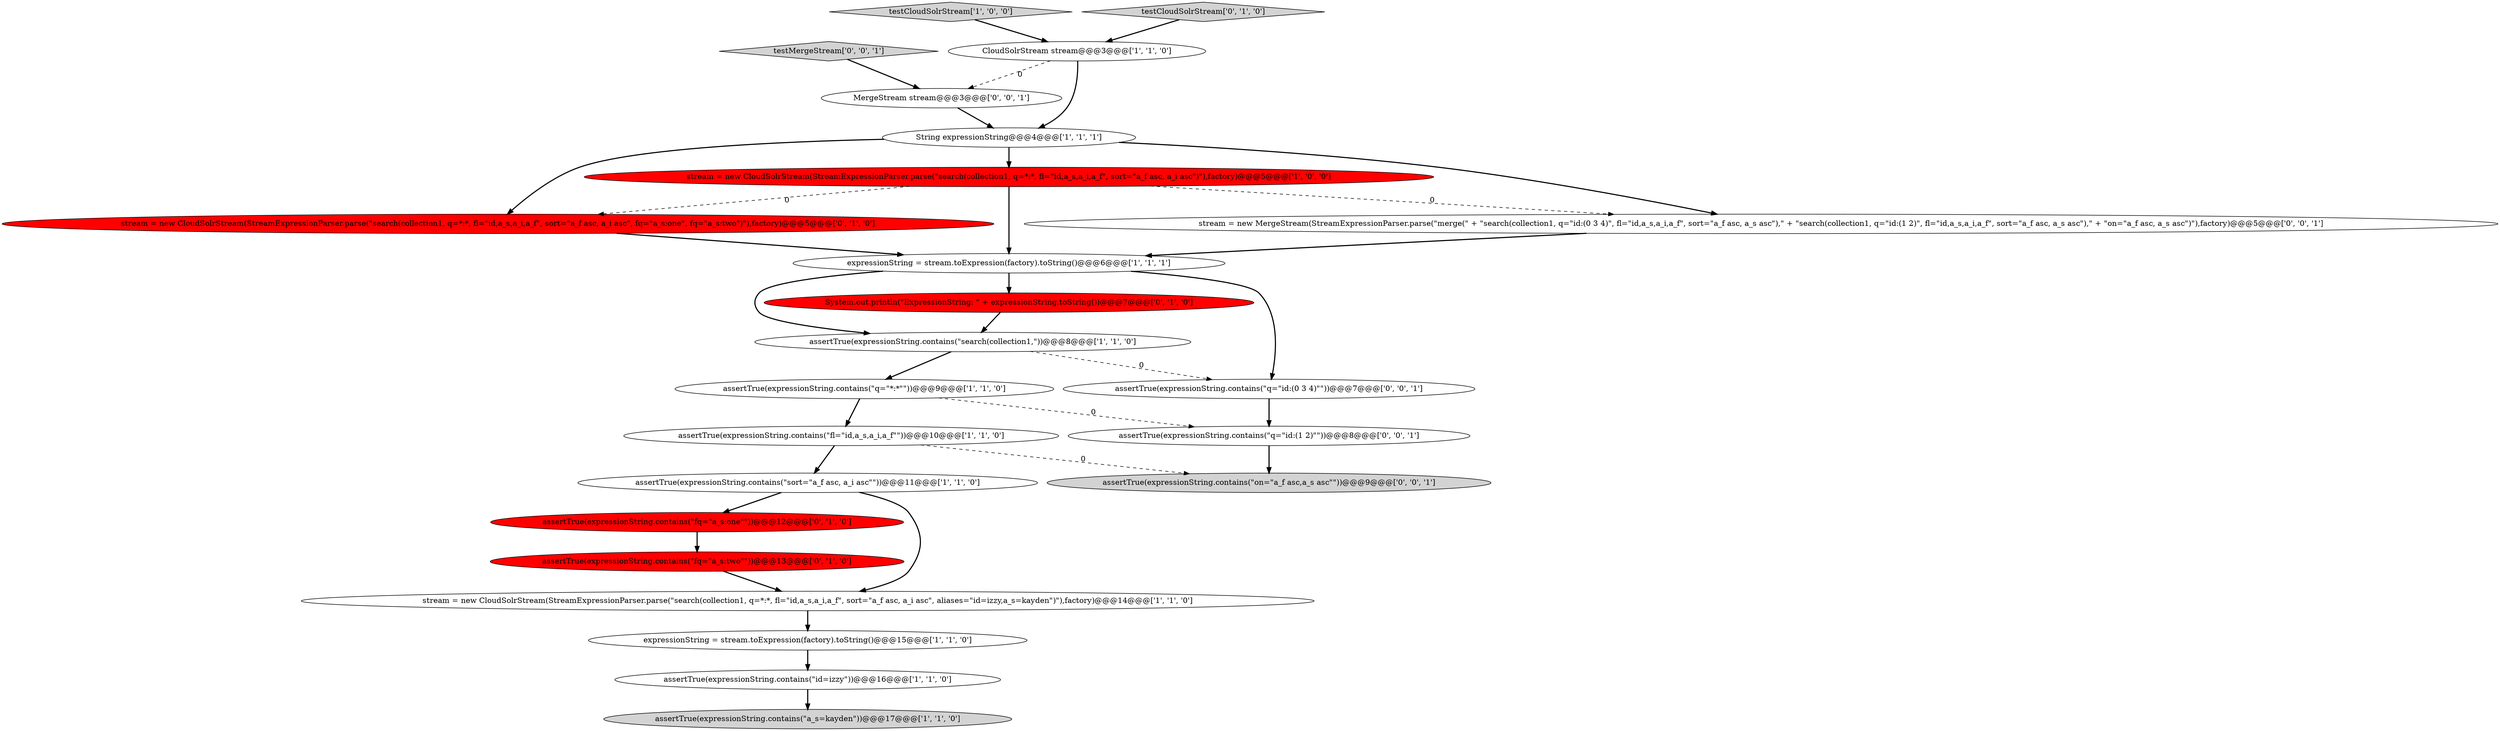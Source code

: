 digraph {
18 [style = filled, label = "assertTrue(expressionString.contains(\"on=\"a_f asc,a_s asc\"\"))@@@9@@@['0', '0', '1']", fillcolor = lightgray, shape = ellipse image = "AAA0AAABBB3BBB"];
21 [style = filled, label = "assertTrue(expressionString.contains(\"q=\"id:(1 2)\"\"))@@@8@@@['0', '0', '1']", fillcolor = white, shape = ellipse image = "AAA0AAABBB3BBB"];
11 [style = filled, label = "stream = new CloudSolrStream(StreamExpressionParser.parse(\"search(collection1, q=*:*, fl=\"id,a_s,a_i,a_f\", sort=\"a_f asc, a_i asc\")\"),factory)@@@5@@@['1', '0', '0']", fillcolor = red, shape = ellipse image = "AAA1AAABBB1BBB"];
3 [style = filled, label = "String expressionString@@@4@@@['1', '1', '1']", fillcolor = white, shape = ellipse image = "AAA0AAABBB1BBB"];
5 [style = filled, label = "assertTrue(expressionString.contains(\"search(collection1,\"))@@@8@@@['1', '1', '0']", fillcolor = white, shape = ellipse image = "AAA0AAABBB1BBB"];
15 [style = filled, label = "assertTrue(expressionString.contains(\"fq=\"a_s:two\"\"))@@@13@@@['0', '1', '0']", fillcolor = red, shape = ellipse image = "AAA1AAABBB2BBB"];
22 [style = filled, label = "stream = new MergeStream(StreamExpressionParser.parse(\"merge(\" + \"search(collection1, q=\"id:(0 3 4)\", fl=\"id,a_s,a_i,a_f\", sort=\"a_f asc, a_s asc\"),\" + \"search(collection1, q=\"id:(1 2)\", fl=\"id,a_s,a_i,a_f\", sort=\"a_f asc, a_s asc\"),\" + \"on=\"a_f asc, a_s asc\")\"),factory)@@@5@@@['0', '0', '1']", fillcolor = white, shape = ellipse image = "AAA0AAABBB3BBB"];
23 [style = filled, label = "testMergeStream['0', '0', '1']", fillcolor = lightgray, shape = diamond image = "AAA0AAABBB3BBB"];
19 [style = filled, label = "assertTrue(expressionString.contains(\"q=\"id:(0 3 4)\"\"))@@@7@@@['0', '0', '1']", fillcolor = white, shape = ellipse image = "AAA0AAABBB3BBB"];
12 [style = filled, label = "stream = new CloudSolrStream(StreamExpressionParser.parse(\"search(collection1, q=*:*, fl=\"id,a_s,a_i,a_f\", sort=\"a_f asc, a_i asc\", aliases=\"id=izzy,a_s=kayden\")\"),factory)@@@14@@@['1', '1', '0']", fillcolor = white, shape = ellipse image = "AAA0AAABBB1BBB"];
17 [style = filled, label = "assertTrue(expressionString.contains(\"fq=\"a_s:one\"\"))@@@12@@@['0', '1', '0']", fillcolor = red, shape = ellipse image = "AAA1AAABBB2BBB"];
16 [style = filled, label = "stream = new CloudSolrStream(StreamExpressionParser.parse(\"search(collection1, q=*:*, fl=\"id,a_s,a_i,a_f\", sort=\"a_f asc, a_i asc\", fq=\"a_s:one\", fq=\"a_s:two\")\"),factory)@@@5@@@['0', '1', '0']", fillcolor = red, shape = ellipse image = "AAA1AAABBB2BBB"];
8 [style = filled, label = "expressionString = stream.toExpression(factory).toString()@@@15@@@['1', '1', '0']", fillcolor = white, shape = ellipse image = "AAA0AAABBB1BBB"];
13 [style = filled, label = "System.out.println(\"ExpressionString: \" + expressionString.toString())@@@7@@@['0', '1', '0']", fillcolor = red, shape = ellipse image = "AAA1AAABBB2BBB"];
20 [style = filled, label = "MergeStream stream@@@3@@@['0', '0', '1']", fillcolor = white, shape = ellipse image = "AAA0AAABBB3BBB"];
7 [style = filled, label = "assertTrue(expressionString.contains(\"sort=\"a_f asc, a_i asc\"\"))@@@11@@@['1', '1', '0']", fillcolor = white, shape = ellipse image = "AAA0AAABBB1BBB"];
0 [style = filled, label = "CloudSolrStream stream@@@3@@@['1', '1', '0']", fillcolor = white, shape = ellipse image = "AAA0AAABBB1BBB"];
9 [style = filled, label = "testCloudSolrStream['1', '0', '0']", fillcolor = lightgray, shape = diamond image = "AAA0AAABBB1BBB"];
4 [style = filled, label = "expressionString = stream.toExpression(factory).toString()@@@6@@@['1', '1', '1']", fillcolor = white, shape = ellipse image = "AAA0AAABBB1BBB"];
2 [style = filled, label = "assertTrue(expressionString.contains(\"a_s=kayden\"))@@@17@@@['1', '1', '0']", fillcolor = lightgray, shape = ellipse image = "AAA0AAABBB1BBB"];
10 [style = filled, label = "assertTrue(expressionString.contains(\"id=izzy\"))@@@16@@@['1', '1', '0']", fillcolor = white, shape = ellipse image = "AAA0AAABBB1BBB"];
6 [style = filled, label = "assertTrue(expressionString.contains(\"q=\"*:*\"\"))@@@9@@@['1', '1', '0']", fillcolor = white, shape = ellipse image = "AAA0AAABBB1BBB"];
1 [style = filled, label = "assertTrue(expressionString.contains(\"fl=\"id,a_s,a_i,a_f\"\"))@@@10@@@['1', '1', '0']", fillcolor = white, shape = ellipse image = "AAA0AAABBB1BBB"];
14 [style = filled, label = "testCloudSolrStream['0', '1', '0']", fillcolor = lightgray, shape = diamond image = "AAA0AAABBB2BBB"];
0->3 [style = bold, label=""];
6->21 [style = dashed, label="0"];
8->10 [style = bold, label=""];
23->20 [style = bold, label=""];
7->17 [style = bold, label=""];
9->0 [style = bold, label=""];
7->12 [style = bold, label=""];
11->16 [style = dashed, label="0"];
4->13 [style = bold, label=""];
11->4 [style = bold, label=""];
4->19 [style = bold, label=""];
11->22 [style = dashed, label="0"];
3->11 [style = bold, label=""];
1->18 [style = dashed, label="0"];
20->3 [style = bold, label=""];
3->16 [style = bold, label=""];
0->20 [style = dashed, label="0"];
3->22 [style = bold, label=""];
1->7 [style = bold, label=""];
21->18 [style = bold, label=""];
22->4 [style = bold, label=""];
6->1 [style = bold, label=""];
5->6 [style = bold, label=""];
14->0 [style = bold, label=""];
12->8 [style = bold, label=""];
17->15 [style = bold, label=""];
13->5 [style = bold, label=""];
10->2 [style = bold, label=""];
15->12 [style = bold, label=""];
16->4 [style = bold, label=""];
5->19 [style = dashed, label="0"];
4->5 [style = bold, label=""];
19->21 [style = bold, label=""];
}
